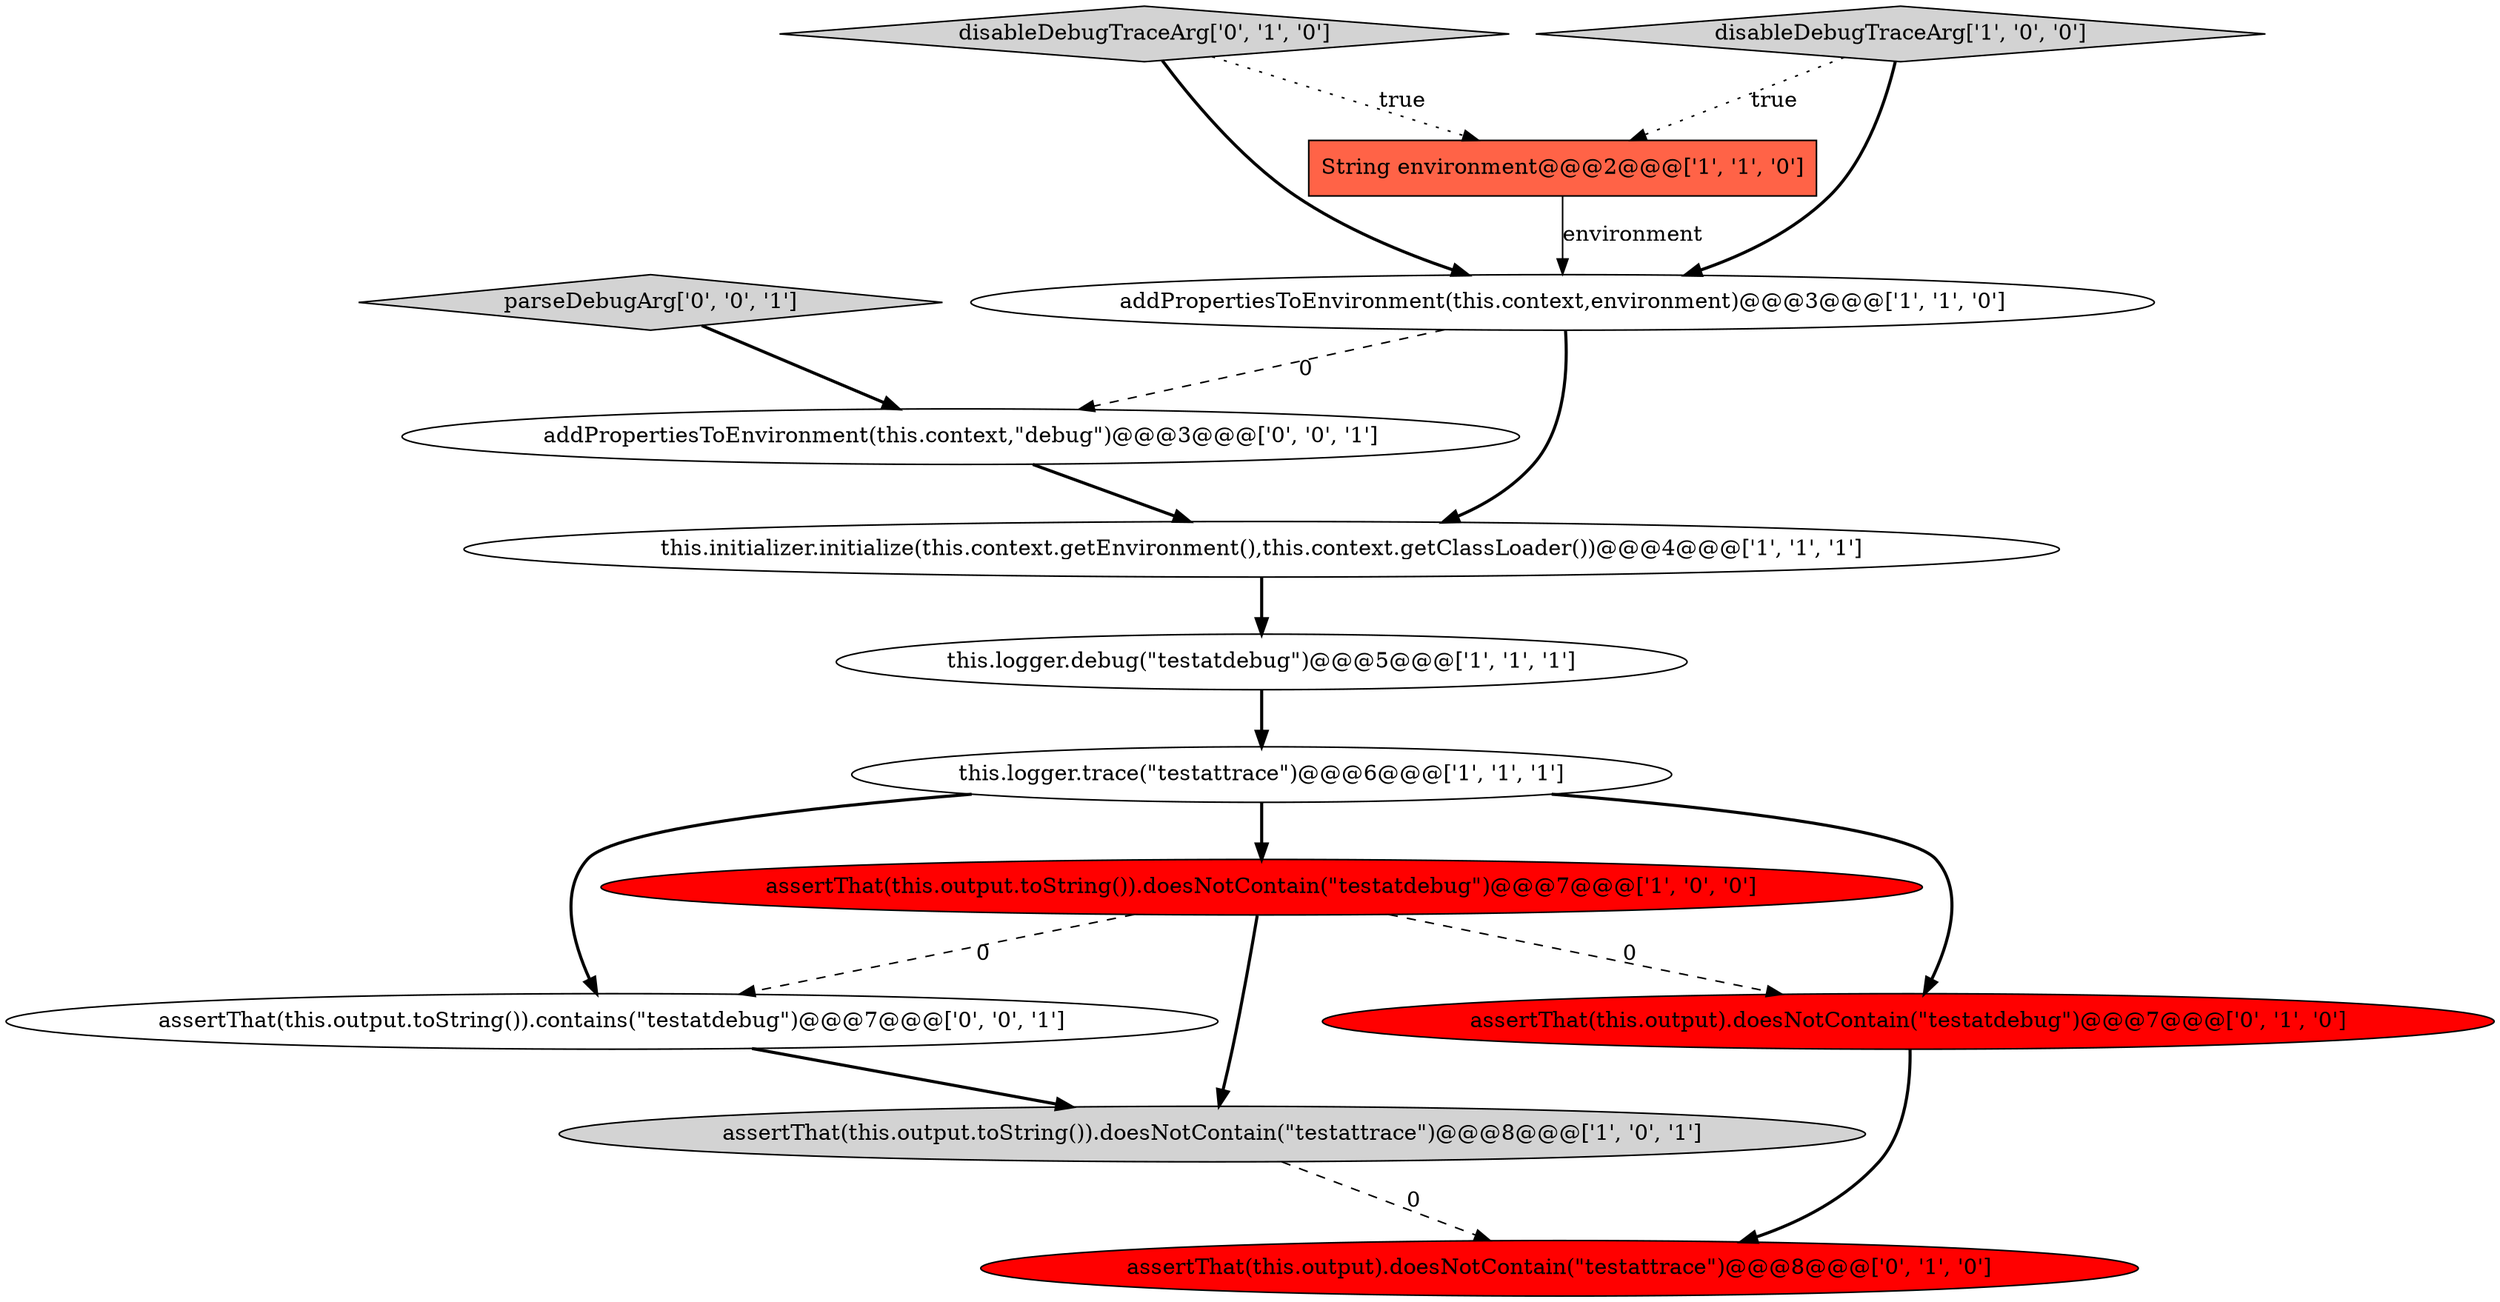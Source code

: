 digraph {
13 [style = filled, label = "assertThat(this.output.toString()).contains(\"testatdebug\")@@@7@@@['0', '0', '1']", fillcolor = white, shape = ellipse image = "AAA0AAABBB3BBB"];
5 [style = filled, label = "this.initializer.initialize(this.context.getEnvironment(),this.context.getClassLoader())@@@4@@@['1', '1', '1']", fillcolor = white, shape = ellipse image = "AAA0AAABBB1BBB"];
8 [style = filled, label = "assertThat(this.output).doesNotContain(\"testattrace\")@@@8@@@['0', '1', '0']", fillcolor = red, shape = ellipse image = "AAA1AAABBB2BBB"];
7 [style = filled, label = "String environment@@@2@@@['1', '1', '0']", fillcolor = tomato, shape = box image = "AAA0AAABBB1BBB"];
10 [style = filled, label = "disableDebugTraceArg['0', '1', '0']", fillcolor = lightgray, shape = diamond image = "AAA0AAABBB2BBB"];
12 [style = filled, label = "addPropertiesToEnvironment(this.context,\"debug\")@@@3@@@['0', '0', '1']", fillcolor = white, shape = ellipse image = "AAA0AAABBB3BBB"];
6 [style = filled, label = "this.logger.debug(\"testatdebug\")@@@5@@@['1', '1', '1']", fillcolor = white, shape = ellipse image = "AAA0AAABBB1BBB"];
4 [style = filled, label = "assertThat(this.output.toString()).doesNotContain(\"testatdebug\")@@@7@@@['1', '0', '0']", fillcolor = red, shape = ellipse image = "AAA1AAABBB1BBB"];
9 [style = filled, label = "assertThat(this.output).doesNotContain(\"testatdebug\")@@@7@@@['0', '1', '0']", fillcolor = red, shape = ellipse image = "AAA1AAABBB2BBB"];
3 [style = filled, label = "disableDebugTraceArg['1', '0', '0']", fillcolor = lightgray, shape = diamond image = "AAA0AAABBB1BBB"];
11 [style = filled, label = "parseDebugArg['0', '0', '1']", fillcolor = lightgray, shape = diamond image = "AAA0AAABBB3BBB"];
2 [style = filled, label = "assertThat(this.output.toString()).doesNotContain(\"testattrace\")@@@8@@@['1', '0', '1']", fillcolor = lightgray, shape = ellipse image = "AAA0AAABBB1BBB"];
0 [style = filled, label = "addPropertiesToEnvironment(this.context,environment)@@@3@@@['1', '1', '0']", fillcolor = white, shape = ellipse image = "AAA0AAABBB1BBB"];
1 [style = filled, label = "this.logger.trace(\"testattrace\")@@@6@@@['1', '1', '1']", fillcolor = white, shape = ellipse image = "AAA0AAABBB1BBB"];
6->1 [style = bold, label=""];
10->0 [style = bold, label=""];
4->9 [style = dashed, label="0"];
1->4 [style = bold, label=""];
1->9 [style = bold, label=""];
11->12 [style = bold, label=""];
3->7 [style = dotted, label="true"];
4->2 [style = bold, label=""];
5->6 [style = bold, label=""];
12->5 [style = bold, label=""];
0->12 [style = dashed, label="0"];
4->13 [style = dashed, label="0"];
9->8 [style = bold, label=""];
7->0 [style = solid, label="environment"];
2->8 [style = dashed, label="0"];
1->13 [style = bold, label=""];
10->7 [style = dotted, label="true"];
3->0 [style = bold, label=""];
0->5 [style = bold, label=""];
13->2 [style = bold, label=""];
}
